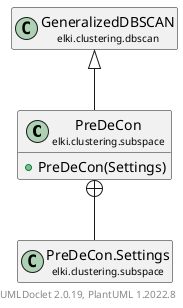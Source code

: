 @startuml
    remove .*\.(Instance|Par|Parameterizer|Factory)$
    set namespaceSeparator none
    hide empty fields
    hide empty methods

    class "<size:14>PreDeCon\n<size:10>elki.clustering.subspace" as elki.clustering.subspace.PreDeCon [[PreDeCon.html]] {
        +PreDeCon(Settings)
    }

    class "<size:14>GeneralizedDBSCAN\n<size:10>elki.clustering.dbscan" as elki.clustering.dbscan.GeneralizedDBSCAN [[../dbscan/GeneralizedDBSCAN.html]]
    class "<size:14>PreDeCon.Settings\n<size:10>elki.clustering.subspace" as elki.clustering.subspace.PreDeCon.Settings [[PreDeCon.Settings.html]]
    class "<size:14>PreDeCon.Par\n<size:10>elki.clustering.subspace" as elki.clustering.subspace.PreDeCon.Par [[PreDeCon.Par.html]]

    elki.clustering.dbscan.GeneralizedDBSCAN <|-- elki.clustering.subspace.PreDeCon
    elki.clustering.subspace.PreDeCon +-- elki.clustering.subspace.PreDeCon.Settings
    elki.clustering.subspace.PreDeCon +-- elki.clustering.subspace.PreDeCon.Par

    center footer UMLDoclet 2.0.19, PlantUML 1.2022.8
@enduml
